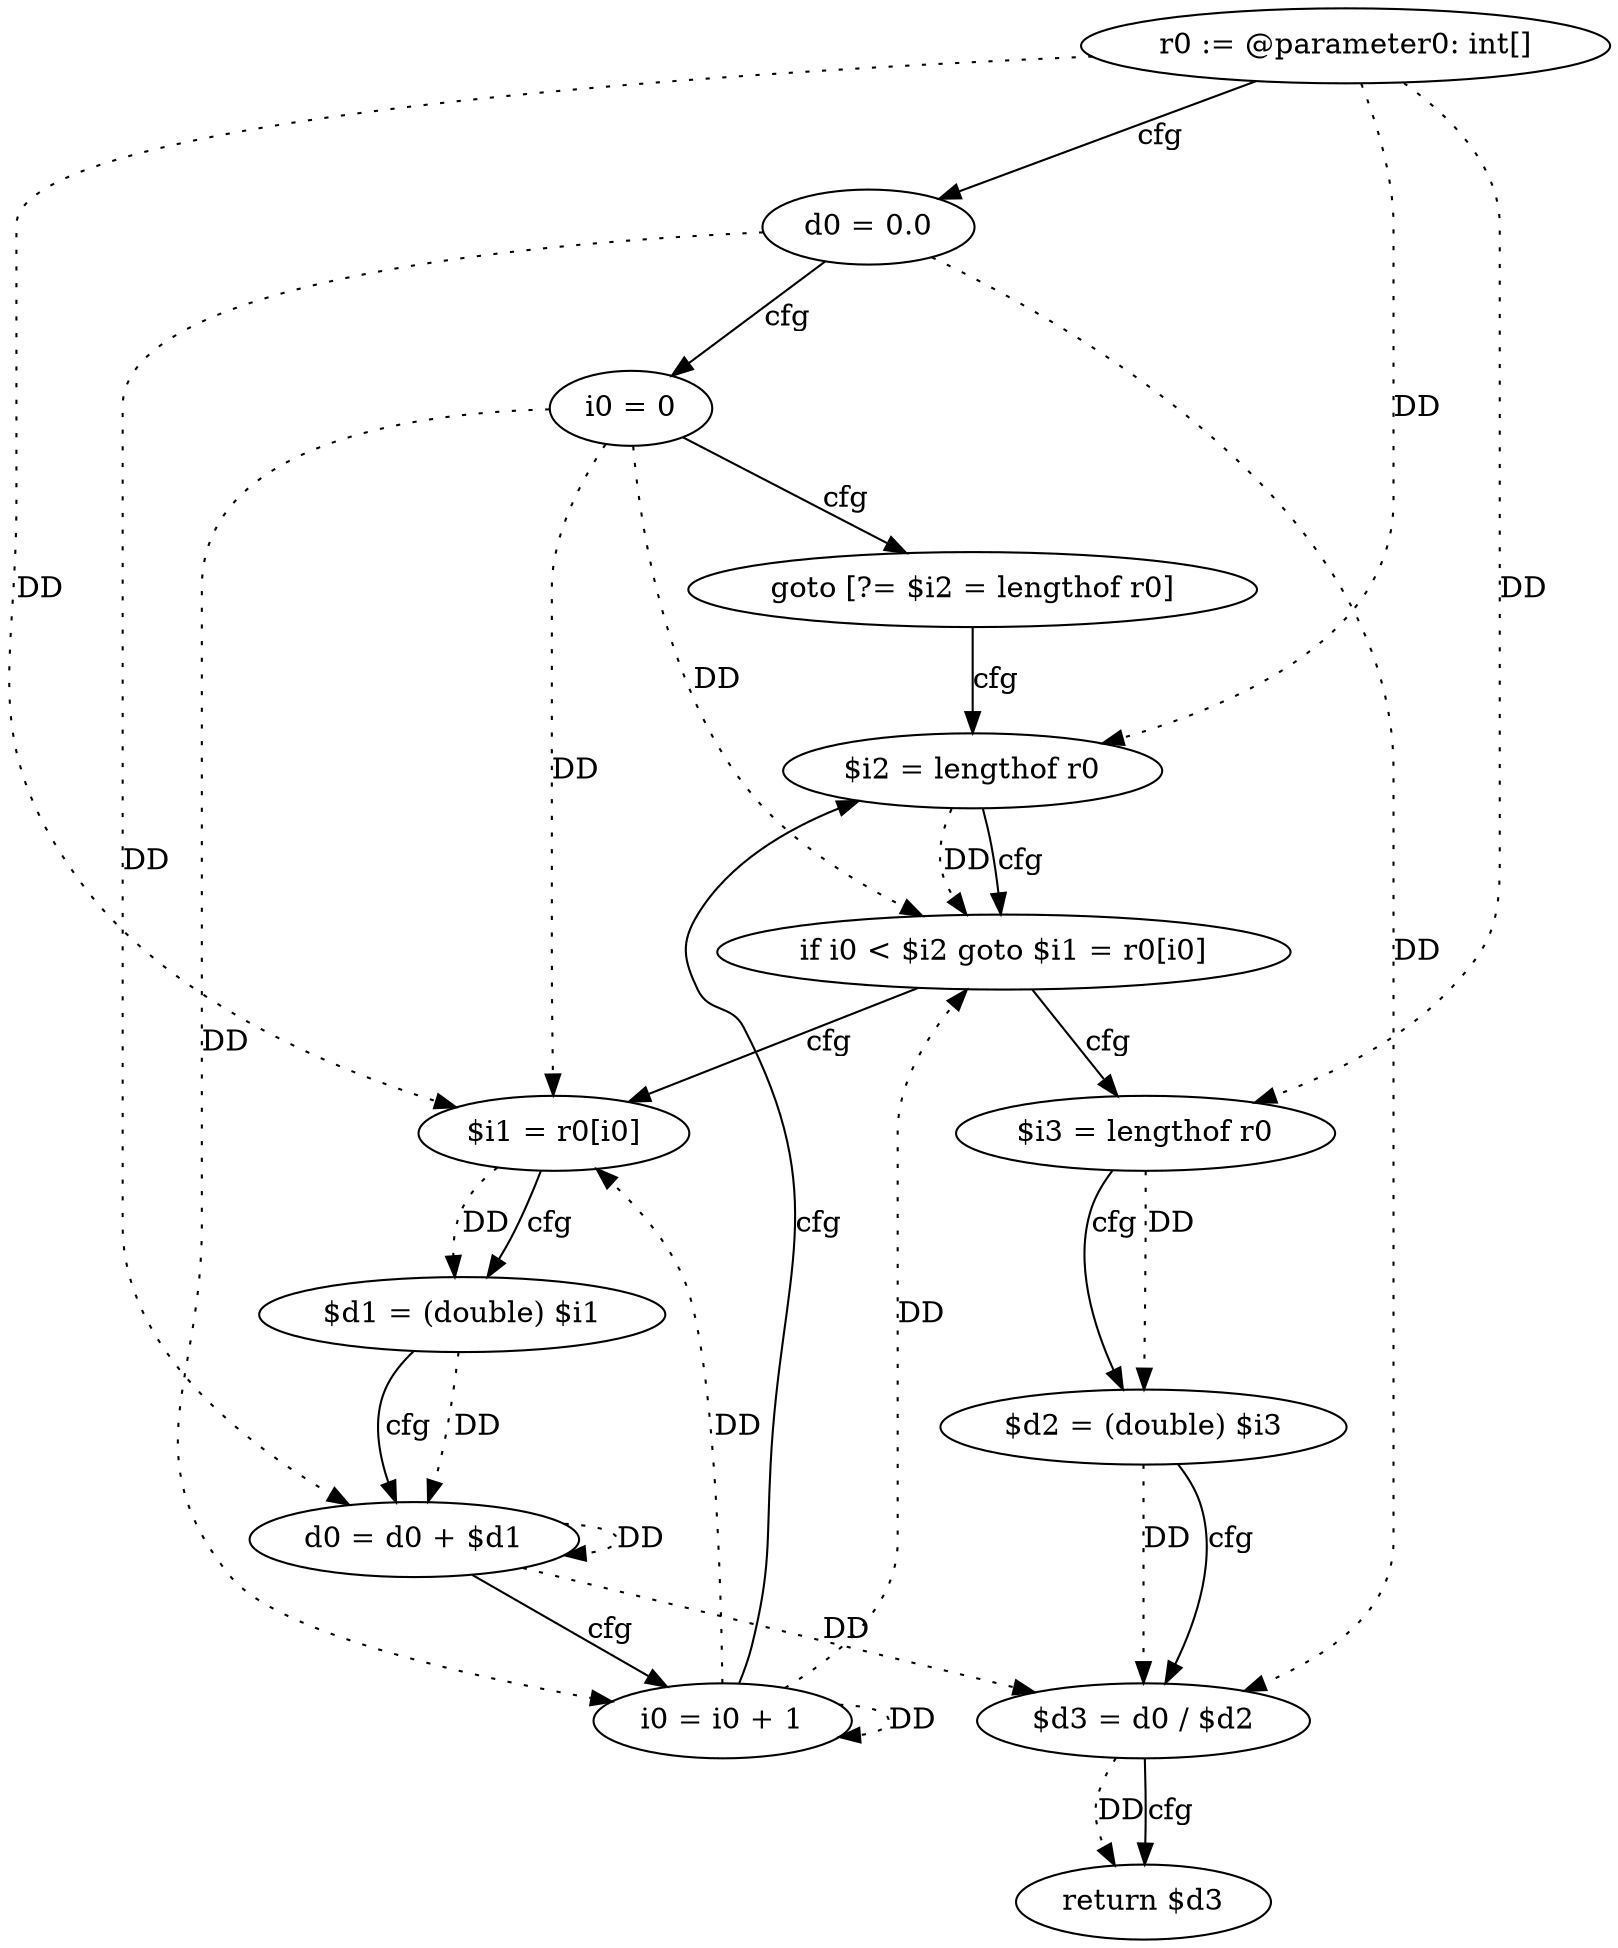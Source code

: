 digraph "average" {
    "0" [label="r0 := @parameter0: int[]",];
    "1" [label="d0 = 0.0",];
    "2" [label="i0 = 0",];
    "3" [label="goto [?= $i2 = lengthof r0]",];
    "4" [label="$i1 = r0[i0]",];
    "5" [label="$d1 = (double) $i1",];
    "6" [label="d0 = d0 + $d1",];
    "7" [label="i0 = i0 + 1",];
    "8" [label="$i2 = lengthof r0",];
    "9" [label="if i0 < $i2 goto $i1 = r0[i0]",];
    "10" [label="$i3 = lengthof r0",];
    "11" [label="$d2 = (double) $i3",];
    "12" [label="$d3 = d0 / $d2",];
    "13" [label="return $d3",];
    "0"->"4" [label="DD",style=dotted,];
    "0"->"8" [label="DD",style=dotted,];
    "0"->"10" [label="DD",style=dotted,];
    "1"->"6" [label="DD",style=dotted,];
    "1"->"12" [label="DD",style=dotted,];
    "2"->"4" [label="DD",style=dotted,];
    "2"->"7" [label="DD",style=dotted,];
    "2"->"9" [label="DD",style=dotted,];
    "4"->"5" [label="DD",style=dotted,];
    "5"->"6" [label="DD",style=dotted,];
    "6"->"6" [label="DD",style=dotted,];
    "6"->"12" [label="DD",style=dotted,];
    "7"->"4" [label="DD",style=dotted,];
    "7"->"7" [label="DD",style=dotted,];
    "7"->"9" [label="DD",style=dotted,];
    "8"->"9" [label="DD",style=dotted,];
    "10"->"11" [label="DD",style=dotted,];
    "11"->"12" [label="DD",style=dotted,];
    "12"->"13" [label="DD",style=dotted,];
    "0"->"1" [label="cfg",];
    "1"->"2" [label="cfg",];
    "2"->"3" [label="cfg",];
    "3"->"8" [label="cfg",];
    "4"->"5" [label="cfg",];
    "5"->"6" [label="cfg",];
    "6"->"7" [label="cfg",];
    "7"->"8" [label="cfg",];
    "8"->"9" [label="cfg",];
    "9"->"10" [label="cfg",];
    "9"->"4" [label="cfg",];
    "10"->"11" [label="cfg",];
    "11"->"12" [label="cfg",];
    "12"->"13" [label="cfg",];
}

